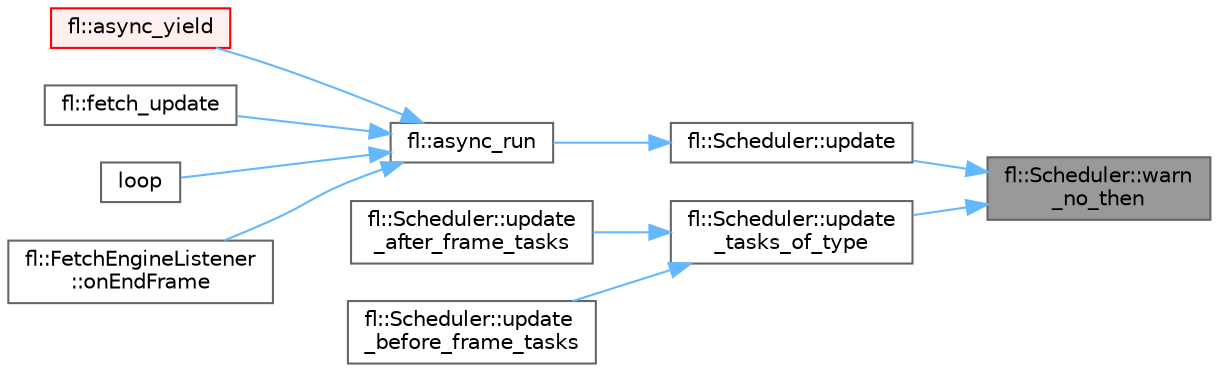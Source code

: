 digraph "fl::Scheduler::warn_no_then"
{
 // INTERACTIVE_SVG=YES
 // LATEX_PDF_SIZE
  bgcolor="transparent";
  edge [fontname=Helvetica,fontsize=10,labelfontname=Helvetica,labelfontsize=10];
  node [fontname=Helvetica,fontsize=10,shape=box,height=0.2,width=0.4];
  rankdir="RL";
  Node1 [id="Node000001",label="fl::Scheduler::warn\l_no_then",height=0.2,width=0.4,color="gray40", fillcolor="grey60", style="filled", fontcolor="black",tooltip=" "];
  Node1 -> Node2 [id="edge1_Node000001_Node000002",dir="back",color="steelblue1",style="solid",tooltip=" "];
  Node2 [id="Node000002",label="fl::Scheduler::update",height=0.2,width=0.4,color="grey40", fillcolor="white", style="filled",URL="$d0/d38/classfl_1_1_scheduler_a782395f7e7cffb76da30963eae28b5ea.html#a782395f7e7cffb76da30963eae28b5ea",tooltip=" "];
  Node2 -> Node3 [id="edge2_Node000002_Node000003",dir="back",color="steelblue1",style="solid",tooltip=" "];
  Node3 [id="Node000003",label="fl::async_run",height=0.2,width=0.4,color="grey40", fillcolor="white", style="filled",URL="$d4/d36/namespacefl_a9b3631ee5771ef8d36a072368e1d49c7.html#a9b3631ee5771ef8d36a072368e1d49c7",tooltip="Run all registered async tasks once."];
  Node3 -> Node4 [id="edge3_Node000003_Node000004",dir="back",color="steelblue1",style="solid",tooltip=" "];
  Node4 [id="Node000004",label="fl::async_yield",height=0.2,width=0.4,color="red", fillcolor="#FFF0F0", style="filled",URL="$d4/d36/namespacefl_a490bb1b7e97181543efd2c62768edda8.html#a490bb1b7e97181543efd2c62768edda8",tooltip="Platform-specific async yield function."];
  Node3 -> Node9 [id="edge4_Node000003_Node000009",dir="back",color="steelblue1",style="solid",tooltip=" "];
  Node9 [id="Node000009",label="fl::fetch_update",height=0.2,width=0.4,color="grey40", fillcolor="white", style="filled",URL="$d4/d36/namespacefl_a32df246b375c92eca035330e08a84c79.html#a32df246b375c92eca035330e08a84c79",tooltip="Legacy manual update for fetch promises (use fl::async_run() for new code)"];
  Node3 -> Node10 [id="edge5_Node000003_Node000010",dir="back",color="steelblue1",style="solid",tooltip=" "];
  Node10 [id="Node000010",label="loop",height=0.2,width=0.4,color="grey40", fillcolor="white", style="filled",URL="$d5/d1b/examples_2_async_2async_8h_afe461d27b9c48d5921c00d521181f12f.html#afe461d27b9c48d5921c00d521181f12f",tooltip=" "];
  Node3 -> Node11 [id="edge6_Node000003_Node000011",dir="back",color="steelblue1",style="solid",tooltip=" "];
  Node11 [id="Node000011",label="fl::FetchEngineListener\l::onEndFrame",height=0.2,width=0.4,color="grey40", fillcolor="white", style="filled",URL="$d5/d69/classfl_1_1_fetch_engine_listener_abdd28a0ff482cd6b1a1ee9fb72d5656d.html#abdd28a0ff482cd6b1a1ee9fb72d5656d",tooltip=" "];
  Node1 -> Node12 [id="edge7_Node000001_Node000012",dir="back",color="steelblue1",style="solid",tooltip=" "];
  Node12 [id="Node000012",label="fl::Scheduler::update\l_tasks_of_type",height=0.2,width=0.4,color="grey40", fillcolor="white", style="filled",URL="$d0/d38/classfl_1_1_scheduler_af8f3c7d1ebf85ebcdc09a02c06fc2d4b.html#af8f3c7d1ebf85ebcdc09a02c06fc2d4b",tooltip=" "];
  Node12 -> Node13 [id="edge8_Node000012_Node000013",dir="back",color="steelblue1",style="solid",tooltip=" "];
  Node13 [id="Node000013",label="fl::Scheduler::update\l_after_frame_tasks",height=0.2,width=0.4,color="grey40", fillcolor="white", style="filled",URL="$d0/d38/classfl_1_1_scheduler_ad35464102eaa035eb67524850901865a.html#ad35464102eaa035eb67524850901865a",tooltip=" "];
  Node12 -> Node14 [id="edge9_Node000012_Node000014",dir="back",color="steelblue1",style="solid",tooltip=" "];
  Node14 [id="Node000014",label="fl::Scheduler::update\l_before_frame_tasks",height=0.2,width=0.4,color="grey40", fillcolor="white", style="filled",URL="$d0/d38/classfl_1_1_scheduler_aa138fb500b3afcf1a29db4deb6aa971a.html#aa138fb500b3afcf1a29db4deb6aa971a",tooltip=" "];
}

